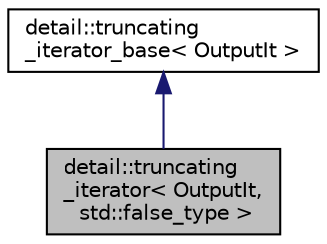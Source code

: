 digraph "detail::truncating_iterator&lt; OutputIt, std::false_type &gt;"
{
 // INTERACTIVE_SVG=YES
  edge [fontname="Helvetica",fontsize="10",labelfontname="Helvetica",labelfontsize="10"];
  node [fontname="Helvetica",fontsize="10",shape=record];
  Node1 [label="detail::truncating\l_iterator\< OutputIt,\l std::false_type \>",height=0.2,width=0.4,color="black", fillcolor="grey75", style="filled", fontcolor="black"];
  Node2 -> Node1 [dir="back",color="midnightblue",fontsize="10",style="solid",fontname="Helvetica"];
  Node2 [label="detail::truncating\l_iterator_base\< OutputIt \>",height=0.2,width=0.4,color="black", fillcolor="white", style="filled",URL="$classdetail_1_1truncating__iterator__base.html"];
}
